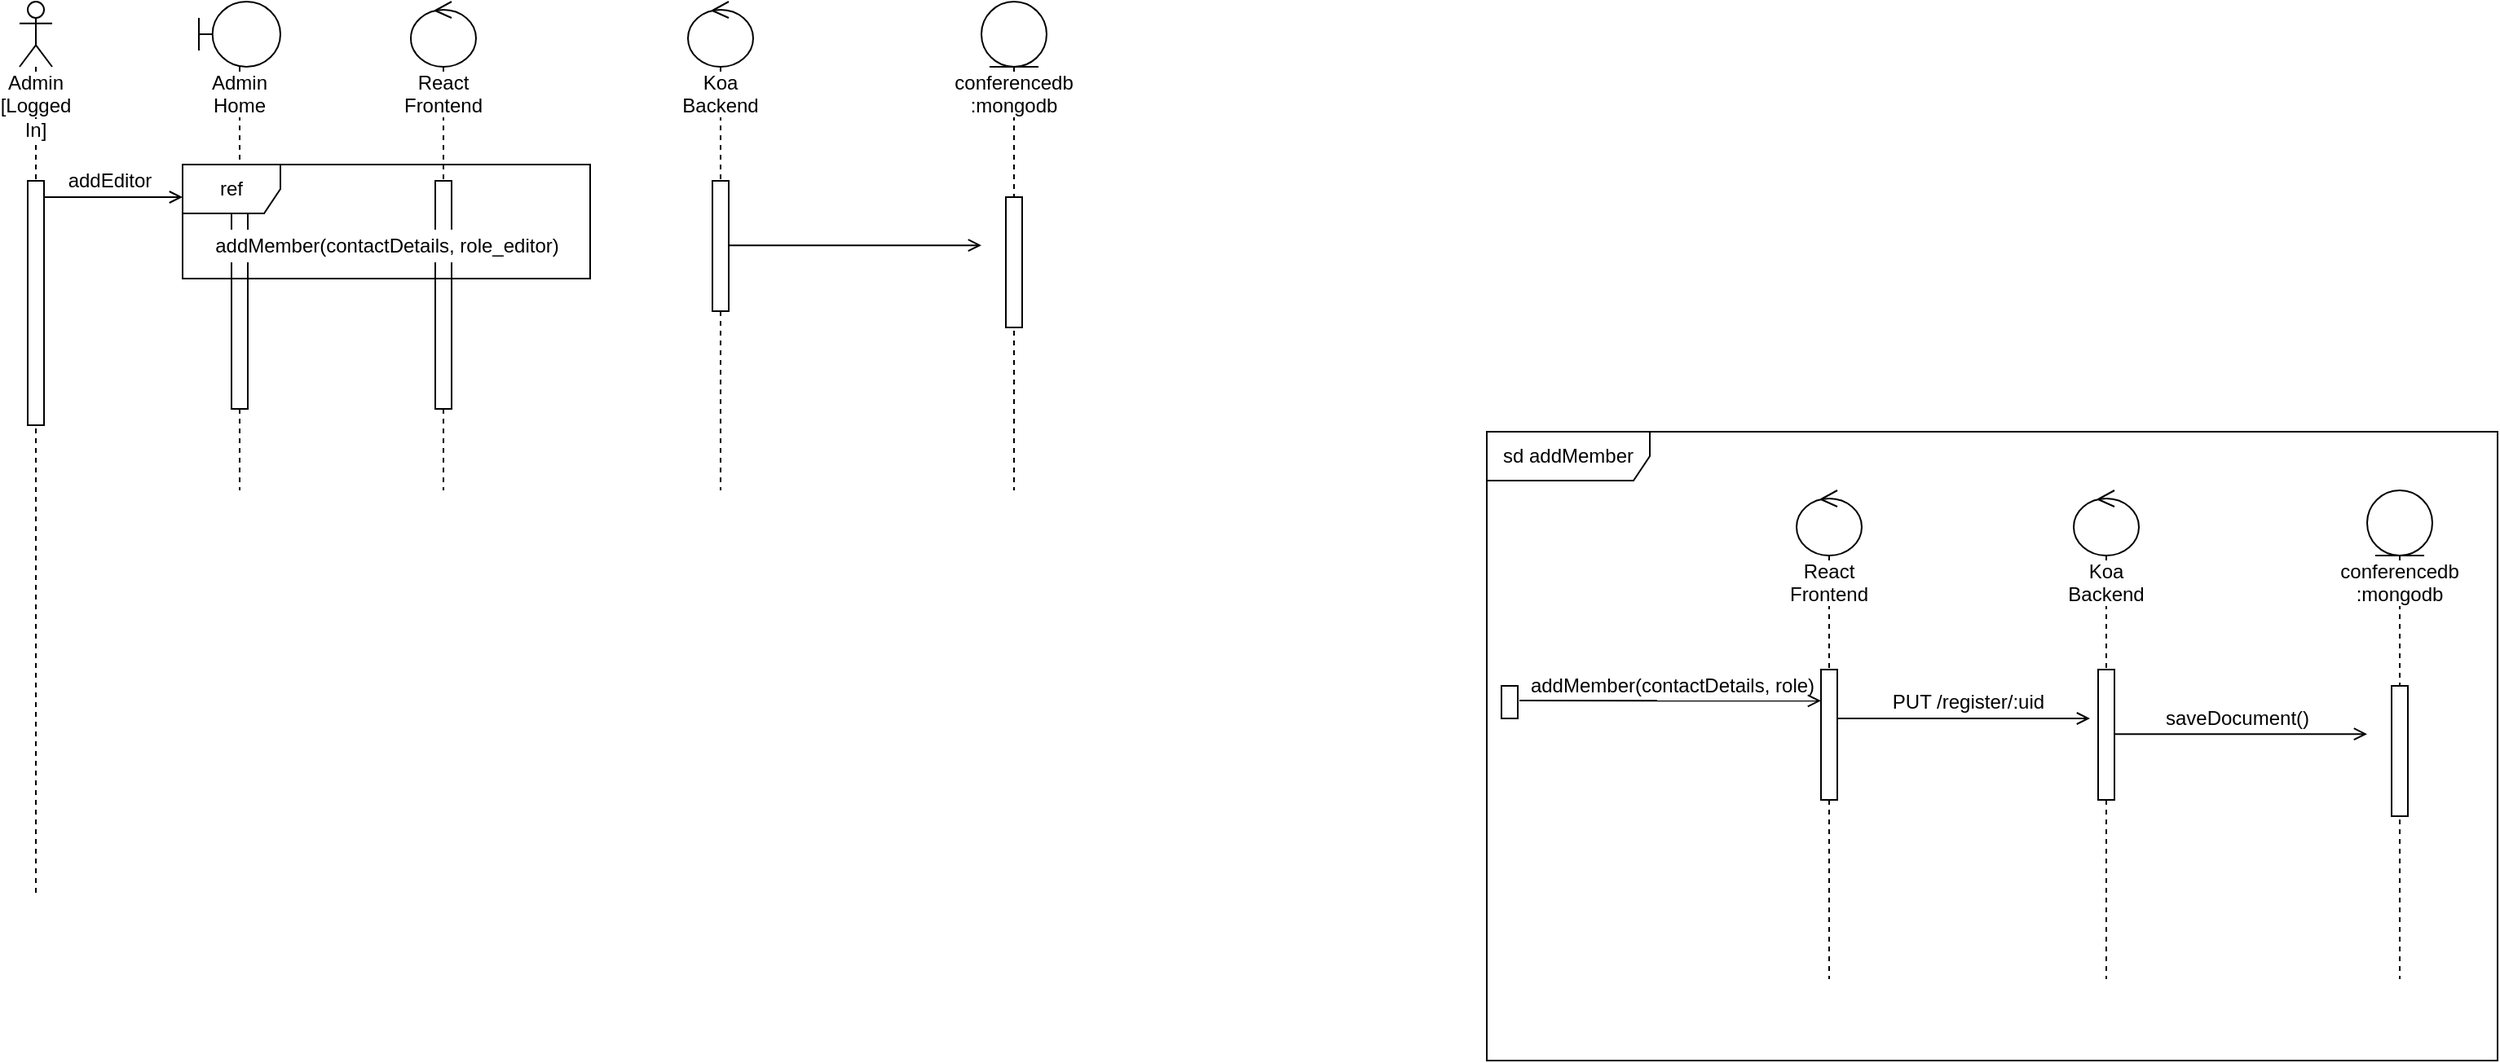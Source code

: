 <mxfile version="14.7.3" type="github" pages="3">
  <diagram id="q4KeziVVks7lWcbCtezH" name="Page-1">
    <mxGraphModel dx="842" dy="488" grid="1" gridSize="10" guides="1" tooltips="1" connect="1" arrows="1" fold="1" page="1" pageScale="1" pageWidth="1169" pageHeight="827" math="0" shadow="0">
      <root>
        <mxCell id="0" />
        <mxCell id="1" parent="0" />
        <mxCell id="NYb0u8Sw0OUqS86-CbN8-31" value="sd addMember" style="shape=umlFrame;whiteSpace=wrap;html=1;width=100;height=30;" vertex="1" parent="1">
          <mxGeometry x="960" y="294" width="620" height="386" as="geometry" />
        </mxCell>
        <mxCell id="NYb0u8Sw0OUqS86-CbN8-1" value="&lt;span style=&quot;background-color: rgb(255 , 255 , 255)&quot;&gt;Admin&lt;br&gt;[Logged In]&lt;br&gt;&lt;/span&gt;" style="shape=umlLifeline;participant=umlActor;perimeter=lifelinePerimeter;whiteSpace=wrap;html=1;container=1;collapsible=0;recursiveResize=0;verticalAlign=top;spacingTop=36;outlineConnect=0;" vertex="1" parent="1">
          <mxGeometry x="60" y="30" width="20" height="550" as="geometry" />
        </mxCell>
        <mxCell id="NYb0u8Sw0OUqS86-CbN8-2" value="&lt;span style=&quot;background-color: rgb(255 , 255 , 255)&quot;&gt;Admin Home&lt;/span&gt;" style="shape=umlLifeline;participant=umlBoundary;perimeter=lifelinePerimeter;whiteSpace=wrap;html=1;container=1;collapsible=0;recursiveResize=0;verticalAlign=top;spacingTop=36;outlineConnect=0;" vertex="1" parent="1">
          <mxGeometry x="170" y="30" width="50" height="300" as="geometry" />
        </mxCell>
        <mxCell id="NYb0u8Sw0OUqS86-CbN8-3" value="&lt;span style=&quot;background-color: rgb(255 , 255 , 255)&quot;&gt;React Frontend&lt;/span&gt;" style="shape=umlLifeline;participant=umlControl;perimeter=lifelinePerimeter;whiteSpace=wrap;html=1;container=1;collapsible=0;recursiveResize=0;verticalAlign=top;spacingTop=36;outlineConnect=0;" vertex="1" parent="1">
          <mxGeometry x="300" y="30" width="40" height="300" as="geometry" />
        </mxCell>
        <mxCell id="NYb0u8Sw0OUqS86-CbN8-4" value="&lt;span style=&quot;background-color: rgb(255 , 255 , 255)&quot;&gt;Koa Backend&lt;/span&gt;" style="shape=umlLifeline;participant=umlControl;perimeter=lifelinePerimeter;whiteSpace=wrap;html=1;container=1;collapsible=0;recursiveResize=0;verticalAlign=top;spacingTop=36;outlineConnect=0;" vertex="1" parent="1">
          <mxGeometry x="470" y="30" width="40" height="300" as="geometry" />
        </mxCell>
        <mxCell id="NYb0u8Sw0OUqS86-CbN8-5" value="" style="html=1;points=[];perimeter=orthogonalPerimeter;" vertex="1" parent="1">
          <mxGeometry x="65" y="140" width="10" height="150" as="geometry" />
        </mxCell>
        <mxCell id="NYb0u8Sw0OUqS86-CbN8-6" value="" style="endArrow=open;html=1;endFill=0;" edge="1" parent="1">
          <mxGeometry width="50" height="50" relative="1" as="geometry">
            <mxPoint x="75" y="150" as="sourcePoint" />
            <mxPoint x="160" y="150" as="targetPoint" />
          </mxGeometry>
        </mxCell>
        <mxCell id="NYb0u8Sw0OUqS86-CbN8-7" value="" style="html=1;points=[];perimeter=orthogonalPerimeter;" vertex="1" parent="1">
          <mxGeometry x="190" y="140" width="10" height="140" as="geometry" />
        </mxCell>
        <mxCell id="NYb0u8Sw0OUqS86-CbN8-8" value="addEditor" style="text;html=1;align=center;verticalAlign=middle;resizable=0;points=[];autosize=1;strokeColor=none;" vertex="1" parent="1">
          <mxGeometry x="80" y="130" width="70" height="20" as="geometry" />
        </mxCell>
        <mxCell id="NYb0u8Sw0OUqS86-CbN8-10" value="" style="html=1;points=[];perimeter=orthogonalPerimeter;" vertex="1" parent="1">
          <mxGeometry x="315" y="140" width="10" height="140" as="geometry" />
        </mxCell>
        <mxCell id="NYb0u8Sw0OUqS86-CbN8-13" value="" style="html=1;points=[];perimeter=orthogonalPerimeter;" vertex="1" parent="1">
          <mxGeometry x="485" y="140" width="10" height="80" as="geometry" />
        </mxCell>
        <mxCell id="NYb0u8Sw0OUqS86-CbN8-15" value="&lt;span style=&quot;background-color: rgb(255 , 255 , 255)&quot;&gt;conferencedb&lt;br&gt;:mongodb&lt;/span&gt;" style="shape=umlLifeline;participant=umlEntity;perimeter=lifelinePerimeter;whiteSpace=wrap;html=1;container=1;collapsible=0;recursiveResize=0;verticalAlign=top;spacingTop=36;outlineConnect=0;" vertex="1" parent="1">
          <mxGeometry x="650" y="30" width="40" height="300" as="geometry" />
        </mxCell>
        <mxCell id="NYb0u8Sw0OUqS86-CbN8-16" value="" style="html=1;points=[];perimeter=orthogonalPerimeter;" vertex="1" parent="1">
          <mxGeometry x="665" y="150" width="10" height="80" as="geometry" />
        </mxCell>
        <mxCell id="NYb0u8Sw0OUqS86-CbN8-17" value="" style="endArrow=open;html=1;endFill=0;" edge="1" parent="1">
          <mxGeometry width="50" height="50" relative="1" as="geometry">
            <mxPoint x="495" y="179.58" as="sourcePoint" />
            <mxPoint x="650" y="179.58" as="targetPoint" />
          </mxGeometry>
        </mxCell>
        <mxCell id="NYb0u8Sw0OUqS86-CbN8-19" value="ref" style="shape=umlFrame;whiteSpace=wrap;html=1;" vertex="1" parent="1">
          <mxGeometry x="160" y="130" width="250" height="70" as="geometry" />
        </mxCell>
        <mxCell id="NYb0u8Sw0OUqS86-CbN8-20" value="addMember(contactDetails, role_editor)" style="text;html=1;strokeColor=none;align=center;verticalAlign=middle;whiteSpace=wrap;rounded=0;fillColor=#ffffff;" vertex="1" parent="1">
          <mxGeometry x="172.5" y="170" width="225" height="20" as="geometry" />
        </mxCell>
        <mxCell id="NYb0u8Sw0OUqS86-CbN8-21" value="&lt;span style=&quot;background-color: rgb(255 , 255 , 255)&quot;&gt;React Frontend&lt;/span&gt;" style="shape=umlLifeline;participant=umlControl;perimeter=lifelinePerimeter;whiteSpace=wrap;html=1;container=1;collapsible=0;recursiveResize=0;verticalAlign=top;spacingTop=36;outlineConnect=0;" vertex="1" parent="1">
          <mxGeometry x="1150" y="330" width="40" height="300" as="geometry" />
        </mxCell>
        <mxCell id="NYb0u8Sw0OUqS86-CbN8-22" value="&lt;span style=&quot;background-color: rgb(255 , 255 , 255)&quot;&gt;Koa Backend&lt;/span&gt;" style="shape=umlLifeline;participant=umlControl;perimeter=lifelinePerimeter;whiteSpace=wrap;html=1;container=1;collapsible=0;recursiveResize=0;verticalAlign=top;spacingTop=36;outlineConnect=0;" vertex="1" parent="1">
          <mxGeometry x="1320" y="330" width="40" height="300" as="geometry" />
        </mxCell>
        <mxCell id="NYb0u8Sw0OUqS86-CbN8-23" value="" style="html=1;points=[];perimeter=orthogonalPerimeter;" vertex="1" parent="1">
          <mxGeometry x="1165" y="440" width="10" height="80" as="geometry" />
        </mxCell>
        <mxCell id="NYb0u8Sw0OUqS86-CbN8-24" value="" style="endArrow=open;html=1;endFill=0;" edge="1" parent="1">
          <mxGeometry width="50" height="50" relative="1" as="geometry">
            <mxPoint x="1175" y="470" as="sourcePoint" />
            <mxPoint x="1330" y="470" as="targetPoint" />
          </mxGeometry>
        </mxCell>
        <mxCell id="NYb0u8Sw0OUqS86-CbN8-25" value="" style="html=1;points=[];perimeter=orthogonalPerimeter;" vertex="1" parent="1">
          <mxGeometry x="1335" y="440" width="10" height="80" as="geometry" />
        </mxCell>
        <mxCell id="NYb0u8Sw0OUqS86-CbN8-26" value="PUT /register/:uid" style="text;html=1;align=center;verticalAlign=middle;resizable=0;points=[];autosize=1;strokeColor=none;" vertex="1" parent="1">
          <mxGeometry x="1200" y="450" width="110" height="20" as="geometry" />
        </mxCell>
        <mxCell id="NYb0u8Sw0OUqS86-CbN8-27" value="&lt;span style=&quot;background-color: rgb(255 , 255 , 255)&quot;&gt;conferencedb&lt;br&gt;:mongodb&lt;/span&gt;" style="shape=umlLifeline;participant=umlEntity;perimeter=lifelinePerimeter;whiteSpace=wrap;html=1;container=1;collapsible=0;recursiveResize=0;verticalAlign=top;spacingTop=36;outlineConnect=0;" vertex="1" parent="1">
          <mxGeometry x="1500" y="330" width="40" height="300" as="geometry" />
        </mxCell>
        <mxCell id="NYb0u8Sw0OUqS86-CbN8-28" value="" style="html=1;points=[];perimeter=orthogonalPerimeter;" vertex="1" parent="1">
          <mxGeometry x="1515" y="450" width="10" height="80" as="geometry" />
        </mxCell>
        <mxCell id="NYb0u8Sw0OUqS86-CbN8-29" value="" style="endArrow=open;html=1;endFill=0;" edge="1" parent="1">
          <mxGeometry width="50" height="50" relative="1" as="geometry">
            <mxPoint x="1345" y="479.58" as="sourcePoint" />
            <mxPoint x="1500" y="479.58" as="targetPoint" />
          </mxGeometry>
        </mxCell>
        <mxCell id="NYb0u8Sw0OUqS86-CbN8-30" value="saveDocument()" style="text;html=1;align=center;verticalAlign=middle;resizable=0;points=[];autosize=1;strokeColor=none;" vertex="1" parent="1">
          <mxGeometry x="1370" y="460" width="100" height="20" as="geometry" />
        </mxCell>
        <mxCell id="NYb0u8Sw0OUqS86-CbN8-34" value="" style="endArrow=open;html=1;endFill=0;" edge="1" parent="1">
          <mxGeometry width="50" height="50" relative="1" as="geometry">
            <mxPoint x="980" y="459" as="sourcePoint" />
            <mxPoint x="1165" y="459.17" as="targetPoint" />
          </mxGeometry>
        </mxCell>
        <mxCell id="NYb0u8Sw0OUqS86-CbN8-35" value="addMember(contactDetails, role)" style="text;html=1;strokeColor=none;fillColor=none;align=center;verticalAlign=middle;whiteSpace=wrap;rounded=0;" vertex="1" parent="1">
          <mxGeometry x="979" y="440" width="190" height="20" as="geometry" />
        </mxCell>
        <mxCell id="NYb0u8Sw0OUqS86-CbN8-36" value="" style="html=1;points=[];perimeter=orthogonalPerimeter;" vertex="1" parent="1">
          <mxGeometry x="969" y="450" width="10" height="20" as="geometry" />
        </mxCell>
      </root>
    </mxGraphModel>
  </diagram>
  <diagram id="B8jKacrdNntj2UWoYBf3" name="Page-2">
    <mxGraphModel dx="1010" dy="585" grid="1" gridSize="10" guides="1" tooltips="1" connect="1" arrows="1" fold="1" page="1" pageScale="1" pageWidth="1169" pageHeight="827" math="0" shadow="0">
      <root>
        <mxCell id="74KZJZpoR41tJtFtxAj4-0" />
        <mxCell id="74KZJZpoR41tJtFtxAj4-1" parent="74KZJZpoR41tJtFtxAj4-0" />
      </root>
    </mxGraphModel>
  </diagram>
  <diagram id="AUMfhfI8QtfckKWTFHT-" name="reviewer">
    <mxGraphModel dx="1038" dy="588" grid="1" gridSize="10" guides="1" tooltips="1" connect="1" arrows="1" fold="1" page="1" pageScale="1" pageWidth="850" pageHeight="1100" math="0" shadow="0">
      <root>
        <mxCell id="Xt1RCXBU5iCmGF23gRri-0" />
        <mxCell id="Xt1RCXBU5iCmGF23gRri-1" parent="Xt1RCXBU5iCmGF23gRri-0" />
        <mxCell id="PV8OapbpumjoqlrSOcBn-15" value="&lt;span style=&quot;background-color: rgb(255 , 255 , 255)&quot;&gt;Reviewer[Logged in]&lt;br&gt;&lt;/span&gt;" style="shape=umlLifeline;participant=umlActor;perimeter=lifelinePerimeter;whiteSpace=wrap;html=1;container=1;collapsible=0;recursiveResize=0;verticalAlign=top;spacingTop=36;outlineConnect=0;" vertex="1" parent="Xt1RCXBU5iCmGF23gRri-1">
          <mxGeometry x="71" y="41" width="20" height="550" as="geometry" />
        </mxCell>
        <mxCell id="PV8OapbpumjoqlrSOcBn-16" value="&lt;span style=&quot;background-color: rgb(255 , 255 , 255)&quot;&gt;Reviewer Home&lt;/span&gt;" style="shape=umlLifeline;participant=umlBoundary;perimeter=lifelinePerimeter;whiteSpace=wrap;html=1;container=1;collapsible=0;recursiveResize=0;verticalAlign=top;spacingTop=36;outlineConnect=0;" vertex="1" parent="Xt1RCXBU5iCmGF23gRri-1">
          <mxGeometry x="180" y="40" width="50" height="300" as="geometry" />
        </mxCell>
        <mxCell id="PV8OapbpumjoqlrSOcBn-17" value="&lt;span style=&quot;background-color: rgb(255 , 255 , 255)&quot;&gt;React Frontend&lt;/span&gt;" style="shape=umlLifeline;participant=umlControl;perimeter=lifelinePerimeter;whiteSpace=wrap;html=1;container=1;collapsible=0;recursiveResize=0;verticalAlign=top;spacingTop=36;outlineConnect=0;" vertex="1" parent="Xt1RCXBU5iCmGF23gRri-1">
          <mxGeometry x="310" y="40" width="40" height="300" as="geometry" />
        </mxCell>
        <mxCell id="PV8OapbpumjoqlrSOcBn-18" value="&lt;span style=&quot;background-color: rgb(255 , 255 , 255)&quot;&gt;Koa Backend&lt;/span&gt;" style="shape=umlLifeline;participant=umlControl;perimeter=lifelinePerimeter;whiteSpace=wrap;html=1;container=1;collapsible=0;recursiveResize=0;verticalAlign=top;spacingTop=36;outlineConnect=0;" vertex="1" parent="Xt1RCXBU5iCmGF23gRri-1">
          <mxGeometry x="480" y="40" width="40" height="300" as="geometry" />
        </mxCell>
        <mxCell id="PV8OapbpumjoqlrSOcBn-19" value="" style="html=1;points=[];perimeter=orthogonalPerimeter;" vertex="1" parent="Xt1RCXBU5iCmGF23gRri-1">
          <mxGeometry x="75" y="150" width="10" height="150" as="geometry" />
        </mxCell>
        <mxCell id="PV8OapbpumjoqlrSOcBn-20" value="" style="endArrow=open;html=1;endFill=0;" edge="1" parent="Xt1RCXBU5iCmGF23gRri-1">
          <mxGeometry width="50" height="50" relative="1" as="geometry">
            <mxPoint x="85" y="160" as="sourcePoint" />
            <mxPoint x="170" y="160" as="targetPoint" />
          </mxGeometry>
        </mxCell>
        <mxCell id="PV8OapbpumjoqlrSOcBn-21" value="" style="html=1;points=[];perimeter=orthogonalPerimeter;" vertex="1" parent="Xt1RCXBU5iCmGF23gRri-1">
          <mxGeometry x="200" y="150" width="10" height="140" as="geometry" />
        </mxCell>
        <mxCell id="PV8OapbpumjoqlrSOcBn-22" value="addEditor" style="text;html=1;align=center;verticalAlign=middle;resizable=0;points=[];autosize=1;strokeColor=none;" vertex="1" parent="Xt1RCXBU5iCmGF23gRri-1">
          <mxGeometry x="90" y="140" width="70" height="20" as="geometry" />
        </mxCell>
        <mxCell id="PV8OapbpumjoqlrSOcBn-23" value="" style="html=1;points=[];perimeter=orthogonalPerimeter;" vertex="1" parent="Xt1RCXBU5iCmGF23gRri-1">
          <mxGeometry x="325" y="150" width="10" height="140" as="geometry" />
        </mxCell>
        <mxCell id="PV8OapbpumjoqlrSOcBn-24" value="" style="html=1;points=[];perimeter=orthogonalPerimeter;" vertex="1" parent="Xt1RCXBU5iCmGF23gRri-1">
          <mxGeometry x="495" y="150" width="10" height="80" as="geometry" />
        </mxCell>
        <mxCell id="PV8OapbpumjoqlrSOcBn-25" value="&lt;span style=&quot;background-color: rgb(255 , 255 , 255)&quot;&gt;conferencedb&lt;br&gt;:mongodb&lt;/span&gt;" style="shape=umlLifeline;participant=umlEntity;perimeter=lifelinePerimeter;whiteSpace=wrap;html=1;container=1;collapsible=0;recursiveResize=0;verticalAlign=top;spacingTop=36;outlineConnect=0;" vertex="1" parent="Xt1RCXBU5iCmGF23gRri-1">
          <mxGeometry x="660" y="40" width="40" height="300" as="geometry" />
        </mxCell>
        <mxCell id="PV8OapbpumjoqlrSOcBn-26" value="" style="html=1;points=[];perimeter=orthogonalPerimeter;" vertex="1" parent="Xt1RCXBU5iCmGF23gRri-1">
          <mxGeometry x="675" y="160" width="10" height="80" as="geometry" />
        </mxCell>
        <mxCell id="PV8OapbpumjoqlrSOcBn-27" value="" style="endArrow=open;html=1;endFill=0;" edge="1" parent="Xt1RCXBU5iCmGF23gRri-1">
          <mxGeometry width="50" height="50" relative="1" as="geometry">
            <mxPoint x="505" y="189.58" as="sourcePoint" />
            <mxPoint x="660" y="189.58" as="targetPoint" />
          </mxGeometry>
        </mxCell>
      </root>
    </mxGraphModel>
  </diagram>
</mxfile>
